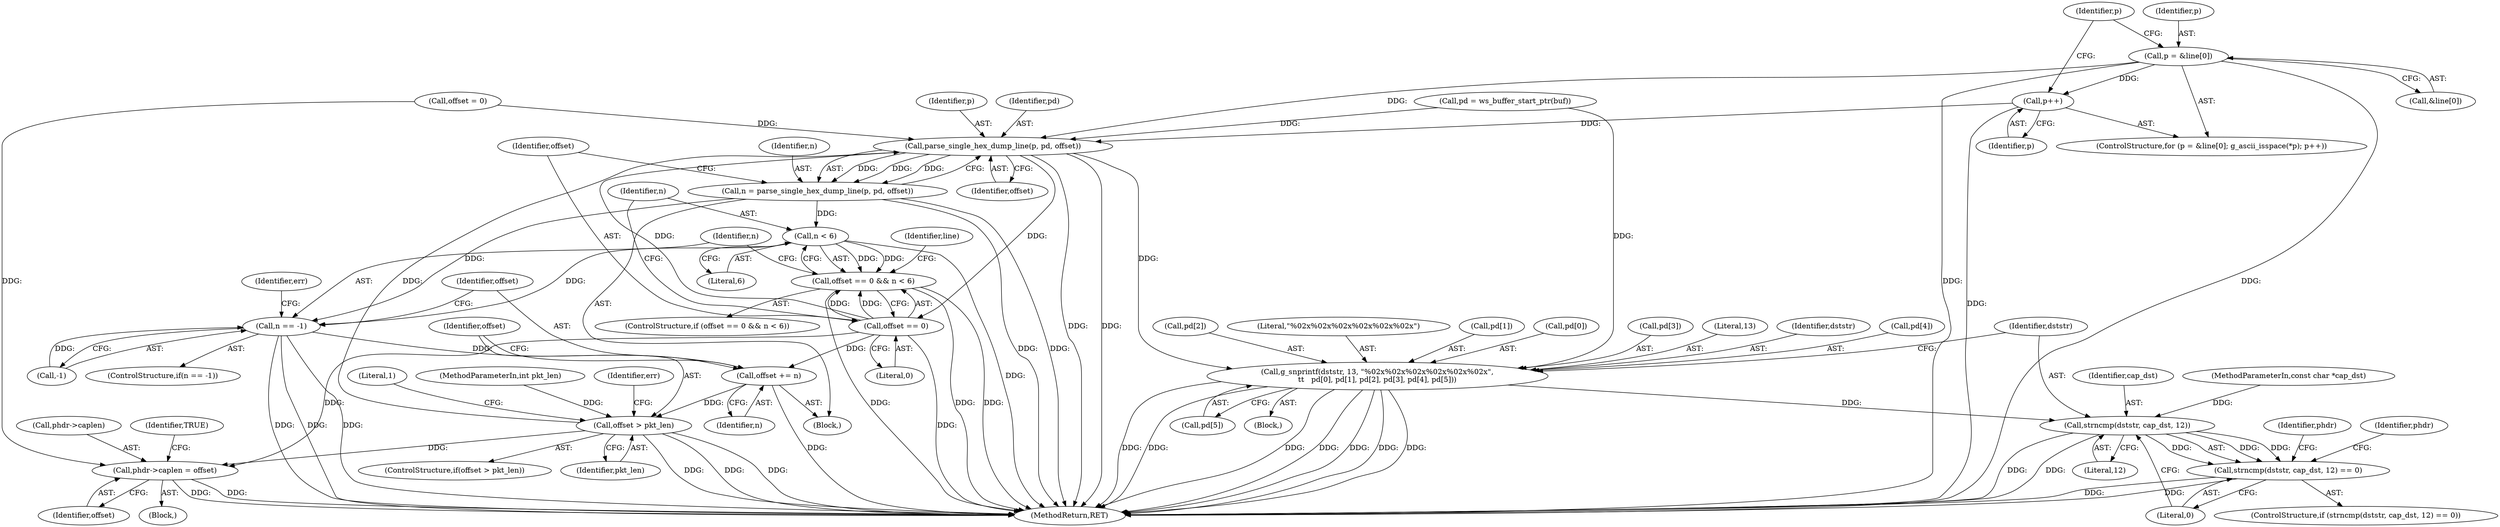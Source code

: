 digraph "1_wireshark_6a140eca7b78b230f1f90a739a32257476513c78_1@array" {
"1000153" [label="(Call,p = &line[0])"];
"1000162" [label="(Call,p++)"];
"1000173" [label="(Call,parse_single_hex_dump_line(p, pd, offset))"];
"1000171" [label="(Call,n = parse_single_hex_dump_line(p, pd, offset))"];
"1000182" [label="(Call,n < 6)"];
"1000178" [label="(Call,offset == 0 && n < 6)"];
"1000211" [label="(Call,n == -1)"];
"1000227" [label="(Call,offset += n)"];
"1000231" [label="(Call,offset > pkt_len)"];
"1000313" [label="(Call,phdr->caplen = offset)"];
"1000179" [label="(Call,offset == 0)"];
"1000254" [label="(Call,g_snprintf(dststr, 13, \"%02x%02x%02x%02x%02x%02x\",\n\t\t   pd[0], pd[1], pd[2], pd[3], pd[4], pd[5]))"];
"1000278" [label="(Call,strncmp(dststr, cap_dst, 12))"];
"1000277" [label="(Call,strncmp(dststr, cap_dst, 12) == 0)"];
"1000218" [label="(Identifier,err)"];
"1000278" [label="(Call,strncmp(dststr, cap_dst, 12))"];
"1000232" [label="(Identifier,offset)"];
"1000175" [label="(Identifier,pd)"];
"1000230" [label="(ControlStructure,if(offset > pkt_len))"];
"1000178" [label="(Call,offset == 0 && n < 6)"];
"1000314" [label="(Call,phdr->caplen)"];
"1000280" [label="(Identifier,cap_dst)"];
"1000154" [label="(Identifier,p)"];
"1000227" [label="(Call,offset += n)"];
"1000112" [label="(MethodParameterIn,int pkt_len)"];
"1000181" [label="(Literal,0)"];
"1000177" [label="(ControlStructure,if (offset == 0 && n < 6))"];
"1000267" [label="(Call,pd[3])"];
"1000317" [label="(Identifier,offset)"];
"1000136" [label="(Call,pd = ws_buffer_start_ptr(buf))"];
"1000114" [label="(MethodParameterIn,const char *cap_dst)"];
"1000256" [label="(Literal,13)"];
"1000171" [label="(Call,n = parse_single_hex_dump_line(p, pd, offset))"];
"1000279" [label="(Identifier,dststr)"];
"1000155" [label="(Call,&line[0])"];
"1000213" [label="(Call,-1)"];
"1000233" [label="(Identifier,pkt_len)"];
"1000237" [label="(Identifier,err)"];
"1000255" [label="(Identifier,dststr)"];
"1000270" [label="(Call,pd[4])"];
"1000173" [label="(Call,parse_single_hex_dump_line(p, pd, offset))"];
"1000119" [label="(Block,)"];
"1000172" [label="(Identifier,n)"];
"1000319" [label="(Identifier,TRUE)"];
"1000281" [label="(Literal,12)"];
"1000264" [label="(Call,pd[2])"];
"1000141" [label="(Literal,1)"];
"1000163" [label="(Identifier,p)"];
"1000182" [label="(Call,n < 6)"];
"1000228" [label="(Identifier,offset)"];
"1000162" [label="(Call,p++)"];
"1000210" [label="(ControlStructure,if(n == -1))"];
"1000257" [label="(Literal,\"%02x%02x%02x%02x%02x%02x\")"];
"1000261" [label="(Call,pd[1])"];
"1000258" [label="(Call,pd[0])"];
"1000212" [label="(Identifier,n)"];
"1000176" [label="(Identifier,offset)"];
"1000129" [label="(Call,offset = 0)"];
"1000152" [label="(ControlStructure,for (p = &line[0]; g_ascii_isspace(*p); p++))"];
"1000174" [label="(Identifier,p)"];
"1000153" [label="(Call,p = &line[0])"];
"1000276" [label="(ControlStructure,if (strncmp(dststr, cap_dst, 12) == 0))"];
"1000211" [label="(Call,n == -1)"];
"1000313" [label="(Call,phdr->caplen = offset)"];
"1000273" [label="(Call,pd[5])"];
"1000231" [label="(Call,offset > pkt_len)"];
"1000253" [label="(Block,)"];
"1000142" [label="(Block,)"];
"1000277" [label="(Call,strncmp(dststr, cap_dst, 12) == 0)"];
"1000229" [label="(Identifier,n)"];
"1000320" [label="(MethodReturn,RET)"];
"1000188" [label="(Identifier,line)"];
"1000285" [label="(Identifier,phdr)"];
"1000180" [label="(Identifier,offset)"];
"1000291" [label="(Identifier,phdr)"];
"1000179" [label="(Call,offset == 0)"];
"1000183" [label="(Identifier,n)"];
"1000254" [label="(Call,g_snprintf(dststr, 13, \"%02x%02x%02x%02x%02x%02x\",\n\t\t   pd[0], pd[1], pd[2], pd[3], pd[4], pd[5]))"];
"1000184" [label="(Literal,6)"];
"1000161" [label="(Identifier,p)"];
"1000282" [label="(Literal,0)"];
"1000153" -> "1000152"  [label="AST: "];
"1000153" -> "1000155"  [label="CFG: "];
"1000154" -> "1000153"  [label="AST: "];
"1000155" -> "1000153"  [label="AST: "];
"1000161" -> "1000153"  [label="CFG: "];
"1000153" -> "1000320"  [label="DDG: "];
"1000153" -> "1000320"  [label="DDG: "];
"1000153" -> "1000162"  [label="DDG: "];
"1000153" -> "1000173"  [label="DDG: "];
"1000162" -> "1000152"  [label="AST: "];
"1000162" -> "1000163"  [label="CFG: "];
"1000163" -> "1000162"  [label="AST: "];
"1000161" -> "1000162"  [label="CFG: "];
"1000162" -> "1000320"  [label="DDG: "];
"1000162" -> "1000173"  [label="DDG: "];
"1000173" -> "1000171"  [label="AST: "];
"1000173" -> "1000176"  [label="CFG: "];
"1000174" -> "1000173"  [label="AST: "];
"1000175" -> "1000173"  [label="AST: "];
"1000176" -> "1000173"  [label="AST: "];
"1000171" -> "1000173"  [label="CFG: "];
"1000173" -> "1000320"  [label="DDG: "];
"1000173" -> "1000320"  [label="DDG: "];
"1000173" -> "1000171"  [label="DDG: "];
"1000173" -> "1000171"  [label="DDG: "];
"1000173" -> "1000171"  [label="DDG: "];
"1000136" -> "1000173"  [label="DDG: "];
"1000129" -> "1000173"  [label="DDG: "];
"1000179" -> "1000173"  [label="DDG: "];
"1000231" -> "1000173"  [label="DDG: "];
"1000173" -> "1000179"  [label="DDG: "];
"1000173" -> "1000254"  [label="DDG: "];
"1000171" -> "1000142"  [label="AST: "];
"1000172" -> "1000171"  [label="AST: "];
"1000180" -> "1000171"  [label="CFG: "];
"1000171" -> "1000320"  [label="DDG: "];
"1000171" -> "1000320"  [label="DDG: "];
"1000171" -> "1000182"  [label="DDG: "];
"1000171" -> "1000211"  [label="DDG: "];
"1000182" -> "1000178"  [label="AST: "];
"1000182" -> "1000184"  [label="CFG: "];
"1000183" -> "1000182"  [label="AST: "];
"1000184" -> "1000182"  [label="AST: "];
"1000178" -> "1000182"  [label="CFG: "];
"1000182" -> "1000320"  [label="DDG: "];
"1000182" -> "1000178"  [label="DDG: "];
"1000182" -> "1000178"  [label="DDG: "];
"1000182" -> "1000211"  [label="DDG: "];
"1000178" -> "1000177"  [label="AST: "];
"1000178" -> "1000179"  [label="CFG: "];
"1000179" -> "1000178"  [label="AST: "];
"1000188" -> "1000178"  [label="CFG: "];
"1000212" -> "1000178"  [label="CFG: "];
"1000178" -> "1000320"  [label="DDG: "];
"1000178" -> "1000320"  [label="DDG: "];
"1000178" -> "1000320"  [label="DDG: "];
"1000179" -> "1000178"  [label="DDG: "];
"1000179" -> "1000178"  [label="DDG: "];
"1000211" -> "1000210"  [label="AST: "];
"1000211" -> "1000213"  [label="CFG: "];
"1000212" -> "1000211"  [label="AST: "];
"1000213" -> "1000211"  [label="AST: "];
"1000218" -> "1000211"  [label="CFG: "];
"1000228" -> "1000211"  [label="CFG: "];
"1000211" -> "1000320"  [label="DDG: "];
"1000211" -> "1000320"  [label="DDG: "];
"1000211" -> "1000320"  [label="DDG: "];
"1000213" -> "1000211"  [label="DDG: "];
"1000211" -> "1000227"  [label="DDG: "];
"1000227" -> "1000142"  [label="AST: "];
"1000227" -> "1000229"  [label="CFG: "];
"1000228" -> "1000227"  [label="AST: "];
"1000229" -> "1000227"  [label="AST: "];
"1000232" -> "1000227"  [label="CFG: "];
"1000227" -> "1000320"  [label="DDG: "];
"1000179" -> "1000227"  [label="DDG: "];
"1000227" -> "1000231"  [label="DDG: "];
"1000231" -> "1000230"  [label="AST: "];
"1000231" -> "1000233"  [label="CFG: "];
"1000232" -> "1000231"  [label="AST: "];
"1000233" -> "1000231"  [label="AST: "];
"1000141" -> "1000231"  [label="CFG: "];
"1000237" -> "1000231"  [label="CFG: "];
"1000231" -> "1000320"  [label="DDG: "];
"1000231" -> "1000320"  [label="DDG: "];
"1000231" -> "1000320"  [label="DDG: "];
"1000112" -> "1000231"  [label="DDG: "];
"1000231" -> "1000313"  [label="DDG: "];
"1000313" -> "1000119"  [label="AST: "];
"1000313" -> "1000317"  [label="CFG: "];
"1000314" -> "1000313"  [label="AST: "];
"1000317" -> "1000313"  [label="AST: "];
"1000319" -> "1000313"  [label="CFG: "];
"1000313" -> "1000320"  [label="DDG: "];
"1000313" -> "1000320"  [label="DDG: "];
"1000129" -> "1000313"  [label="DDG: "];
"1000179" -> "1000313"  [label="DDG: "];
"1000179" -> "1000181"  [label="CFG: "];
"1000180" -> "1000179"  [label="AST: "];
"1000181" -> "1000179"  [label="AST: "];
"1000183" -> "1000179"  [label="CFG: "];
"1000179" -> "1000320"  [label="DDG: "];
"1000254" -> "1000253"  [label="AST: "];
"1000254" -> "1000273"  [label="CFG: "];
"1000255" -> "1000254"  [label="AST: "];
"1000256" -> "1000254"  [label="AST: "];
"1000257" -> "1000254"  [label="AST: "];
"1000258" -> "1000254"  [label="AST: "];
"1000261" -> "1000254"  [label="AST: "];
"1000264" -> "1000254"  [label="AST: "];
"1000267" -> "1000254"  [label="AST: "];
"1000270" -> "1000254"  [label="AST: "];
"1000273" -> "1000254"  [label="AST: "];
"1000279" -> "1000254"  [label="CFG: "];
"1000254" -> "1000320"  [label="DDG: "];
"1000254" -> "1000320"  [label="DDG: "];
"1000254" -> "1000320"  [label="DDG: "];
"1000254" -> "1000320"  [label="DDG: "];
"1000254" -> "1000320"  [label="DDG: "];
"1000254" -> "1000320"  [label="DDG: "];
"1000254" -> "1000320"  [label="DDG: "];
"1000136" -> "1000254"  [label="DDG: "];
"1000254" -> "1000278"  [label="DDG: "];
"1000278" -> "1000277"  [label="AST: "];
"1000278" -> "1000281"  [label="CFG: "];
"1000279" -> "1000278"  [label="AST: "];
"1000280" -> "1000278"  [label="AST: "];
"1000281" -> "1000278"  [label="AST: "];
"1000282" -> "1000278"  [label="CFG: "];
"1000278" -> "1000320"  [label="DDG: "];
"1000278" -> "1000320"  [label="DDG: "];
"1000278" -> "1000277"  [label="DDG: "];
"1000278" -> "1000277"  [label="DDG: "];
"1000278" -> "1000277"  [label="DDG: "];
"1000114" -> "1000278"  [label="DDG: "];
"1000277" -> "1000276"  [label="AST: "];
"1000277" -> "1000282"  [label="CFG: "];
"1000282" -> "1000277"  [label="AST: "];
"1000285" -> "1000277"  [label="CFG: "];
"1000291" -> "1000277"  [label="CFG: "];
"1000277" -> "1000320"  [label="DDG: "];
"1000277" -> "1000320"  [label="DDG: "];
}
